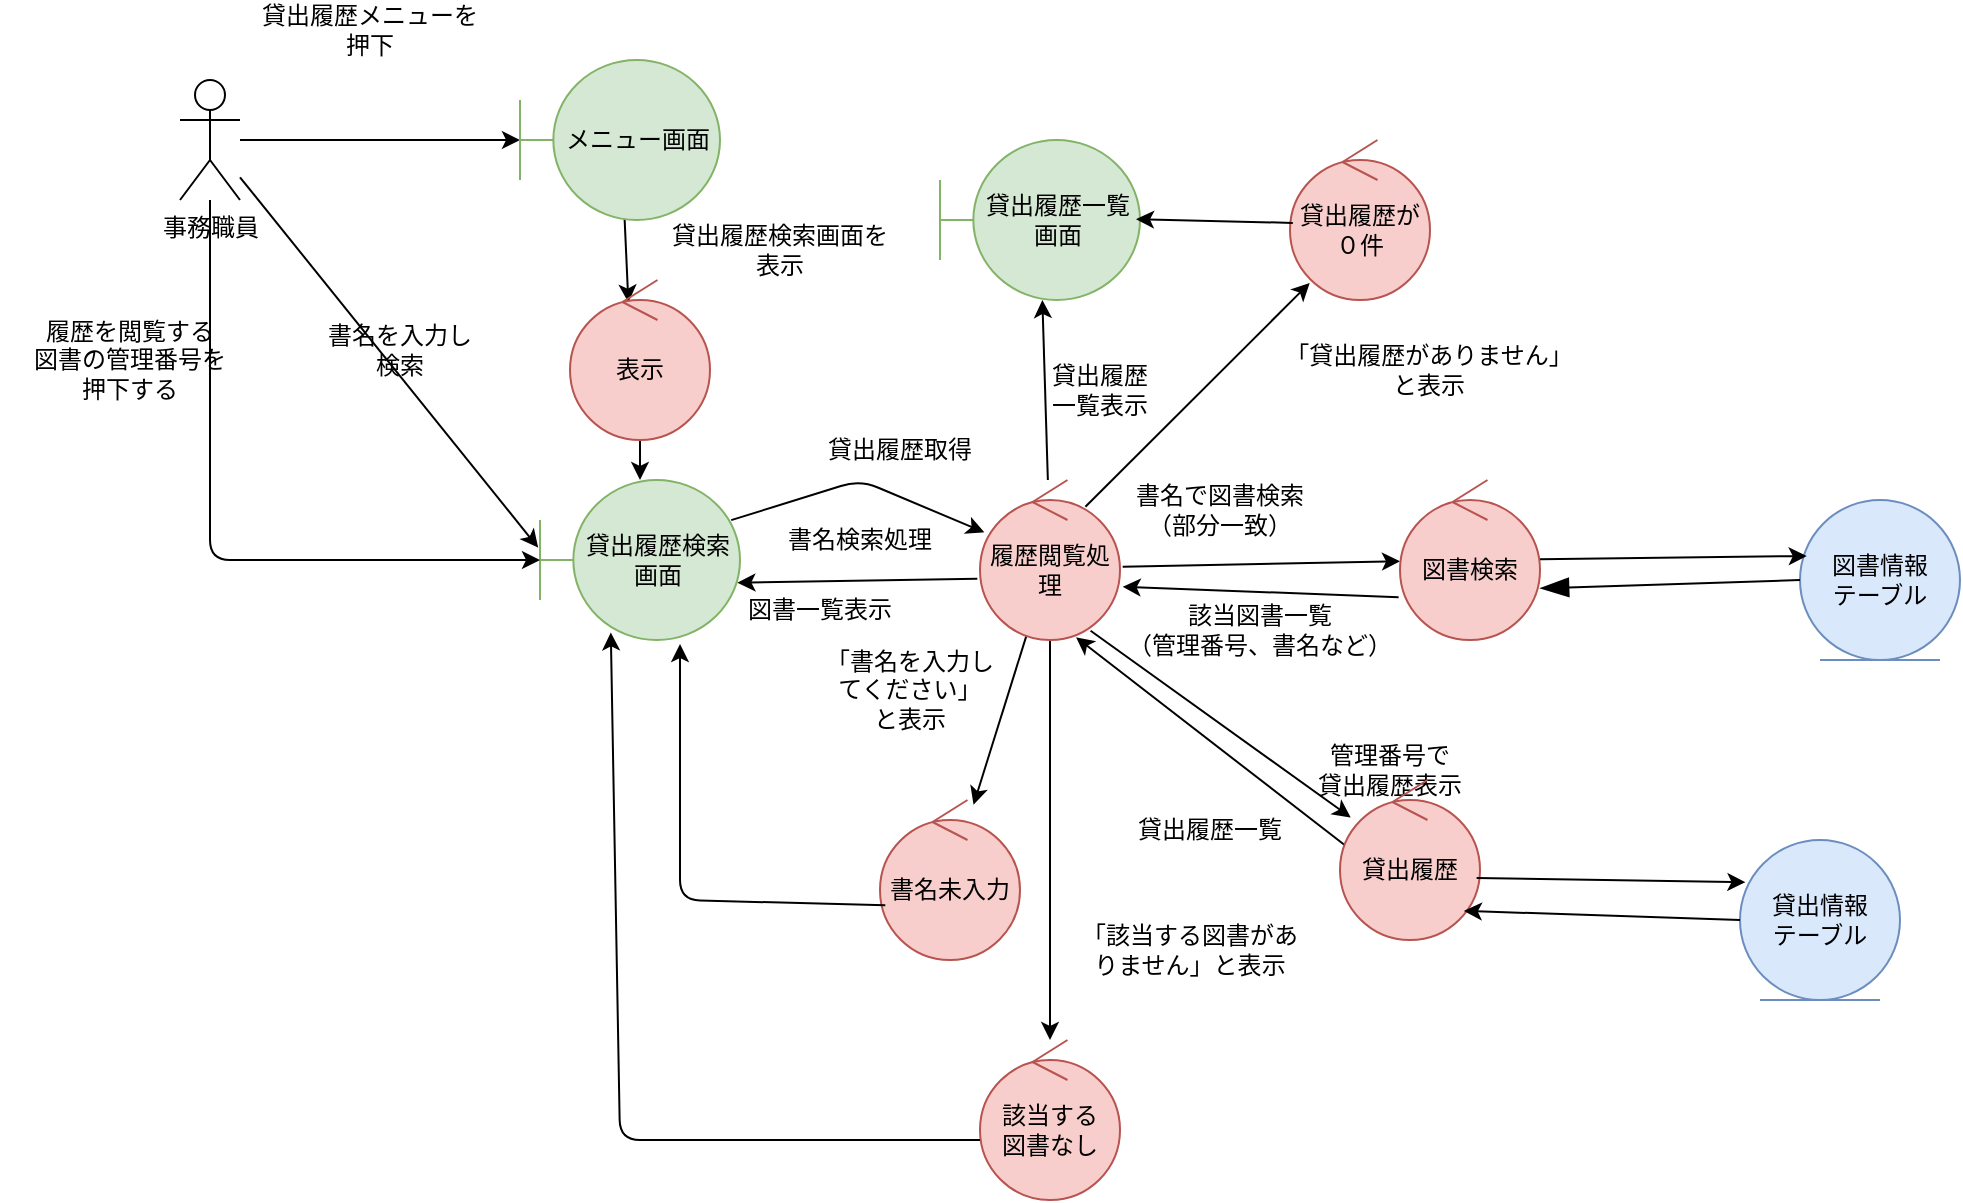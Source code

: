 <mxfile>
    <diagram id="jacj8VaNtq4-BNi4eWrG" name="ページ1">
        <mxGraphModel dx="3313" dy="698" grid="1" gridSize="10" guides="1" tooltips="1" connect="1" arrows="1" fold="1" page="1" pageScale="1" pageWidth="1600" pageHeight="1200" math="0" shadow="0">
            <root>
                <mxCell id="0"/>
                <mxCell id="1" parent="0"/>
                <mxCell id="4" value="" style="edgeStyle=none;html=1;" parent="1" source="2" target="3" edge="1">
                    <mxGeometry relative="1" as="geometry"/>
                </mxCell>
                <mxCell id="2" value="事務職員" style="shape=umlActor;verticalLabelPosition=bottom;verticalAlign=top;html=1;" parent="1" vertex="1">
                    <mxGeometry x="70" y="130" width="30" height="60" as="geometry"/>
                </mxCell>
                <mxCell id="60" value="" style="edgeStyle=none;html=1;exitX=0.523;exitY=0.993;exitDx=0;exitDy=0;exitPerimeter=0;entryX=0.417;entryY=0.141;entryDx=0;entryDy=0;entryPerimeter=0;" edge="1" parent="1" source="3" target="59">
                    <mxGeometry relative="1" as="geometry"/>
                </mxCell>
                <mxCell id="3" value="メニュー画面" style="shape=umlBoundary;whiteSpace=wrap;html=1;fillColor=#d5e8d4;strokeColor=#82b366;" parent="1" vertex="1">
                    <mxGeometry x="240" y="120" width="100" height="80" as="geometry"/>
                </mxCell>
                <mxCell id="5" value="貸出履歴検索画面" style="shape=umlBoundary;whiteSpace=wrap;html=1;fillColor=#d5e8d4;strokeColor=#82b366;" parent="1" vertex="1">
                    <mxGeometry x="250" y="330" width="100" height="80" as="geometry"/>
                </mxCell>
                <mxCell id="6" value="貸出履歴一覧画面" style="shape=umlBoundary;whiteSpace=wrap;html=1;fillColor=#d5e8d4;strokeColor=#82b366;" parent="1" vertex="1">
                    <mxGeometry x="450" y="160" width="100" height="80" as="geometry"/>
                </mxCell>
                <mxCell id="7" value="貸出履歴メニューを押下" style="text;html=1;align=center;verticalAlign=middle;whiteSpace=wrap;rounded=0;" parent="1" vertex="1">
                    <mxGeometry x="110" y="90" width="110" height="30" as="geometry"/>
                </mxCell>
                <mxCell id="9" value="貸出履歴検索画面を表示" style="text;html=1;align=center;verticalAlign=middle;whiteSpace=wrap;rounded=0;" parent="1" vertex="1">
                    <mxGeometry x="310" y="200" width="120" height="30" as="geometry"/>
                </mxCell>
                <mxCell id="10" value="" style="endArrow=classic;html=1;entryX=-0.009;entryY=0.423;entryDx=0;entryDy=0;entryPerimeter=0;" parent="1" source="2" target="5" edge="1">
                    <mxGeometry width="50" height="50" relative="1" as="geometry">
                        <mxPoint x="160" y="240" as="sourcePoint"/>
                        <mxPoint x="147.14" y="265.788" as="targetPoint"/>
                    </mxGeometry>
                </mxCell>
                <mxCell id="11" value="書名を入力し検索" style="text;html=1;align=center;verticalAlign=middle;whiteSpace=wrap;rounded=0;" parent="1" vertex="1">
                    <mxGeometry x="140" y="250" width="80" height="30" as="geometry"/>
                </mxCell>
                <mxCell id="16" value="" style="edgeStyle=none;html=1;" parent="1" source="12" target="15" edge="1">
                    <mxGeometry relative="1" as="geometry">
                        <Array as="points"/>
                    </mxGeometry>
                </mxCell>
                <mxCell id="25" value="" style="edgeStyle=none;html=1;" parent="1" source="12" target="24" edge="1">
                    <mxGeometry relative="1" as="geometry"/>
                </mxCell>
                <mxCell id="38" value="" style="edgeStyle=none;html=1;" parent="1" source="12" target="6" edge="1">
                    <mxGeometry relative="1" as="geometry"/>
                </mxCell>
                <mxCell id="12" value="履歴閲覧処理" style="ellipse;shape=umlControl;whiteSpace=wrap;html=1;fillColor=#f8cecc;strokeColor=#b85450;" parent="1" vertex="1">
                    <mxGeometry x="470" y="330" width="70" height="80" as="geometry"/>
                </mxCell>
                <mxCell id="15" value="書名未入力" style="ellipse;shape=umlControl;whiteSpace=wrap;html=1;fillColor=#f8cecc;strokeColor=#b85450;" parent="1" vertex="1">
                    <mxGeometry x="420" y="490" width="70" height="80" as="geometry"/>
                </mxCell>
                <mxCell id="18" value="図書情報&lt;div&gt;テーブル&lt;/div&gt;" style="ellipse;shape=umlEntity;whiteSpace=wrap;html=1;fillColor=#dae8fc;strokeColor=#6c8ebf;" parent="1" vertex="1">
                    <mxGeometry x="880" y="340" width="80" height="80" as="geometry"/>
                </mxCell>
                <mxCell id="19" value="" style="edgeStyle=none;html=1;exitX=1.019;exitY=0.542;exitDx=0;exitDy=0;exitPerimeter=0;" parent="1" source="12" target="71" edge="1">
                    <mxGeometry relative="1" as="geometry">
                        <mxPoint x="505" y="418" as="sourcePoint"/>
                        <mxPoint x="495" y="452" as="targetPoint"/>
                    </mxGeometry>
                </mxCell>
                <mxCell id="20" value="書名で図書検索（部分一致）" style="text;html=1;align=center;verticalAlign=middle;whiteSpace=wrap;rounded=0;" parent="1" vertex="1">
                    <mxGeometry x="540" y="330" width="100" height="30" as="geometry"/>
                </mxCell>
                <mxCell id="21" value="" style="endArrow=classic;html=1;exitX=-0.01;exitY=0.733;exitDx=0;exitDy=0;entryX=1.019;entryY=0.667;entryDx=0;entryDy=0;entryPerimeter=0;exitPerimeter=0;" parent="1" source="71" target="12" edge="1">
                    <mxGeometry width="50" height="50" relative="1" as="geometry">
                        <mxPoint x="610" y="400" as="sourcePoint"/>
                        <mxPoint x="550" y="380" as="targetPoint"/>
                    </mxGeometry>
                </mxCell>
                <mxCell id="22" value="該当図書一覧&lt;div&gt;（管理番号、書名など）&lt;/div&gt;" style="text;html=1;align=center;verticalAlign=middle;whiteSpace=wrap;rounded=0;" parent="1" vertex="1">
                    <mxGeometry x="540" y="390" width="140" height="30" as="geometry"/>
                </mxCell>
                <mxCell id="23" value="「書名を入力してください」&lt;div&gt;と表示&lt;/div&gt;" style="text;html=1;align=center;verticalAlign=middle;whiteSpace=wrap;rounded=0;" parent="1" vertex="1">
                    <mxGeometry x="390" y="420" width="90" height="30" as="geometry"/>
                </mxCell>
                <mxCell id="24" value="該当する&lt;div&gt;図書なし&lt;/div&gt;" style="ellipse;shape=umlControl;whiteSpace=wrap;html=1;fillColor=#f8cecc;strokeColor=#b85450;" parent="1" vertex="1">
                    <mxGeometry x="470" y="610" width="70" height="80" as="geometry"/>
                </mxCell>
                <mxCell id="26" value="「該当する図書がありません」と表示" style="text;html=1;align=center;verticalAlign=middle;whiteSpace=wrap;rounded=0;" parent="1" vertex="1">
                    <mxGeometry x="520" y="550" width="110" height="30" as="geometry"/>
                </mxCell>
                <mxCell id="27" value="" style="endArrow=classic;html=1;entryX=0.354;entryY=0.953;entryDx=0;entryDy=0;entryPerimeter=0;exitX=0;exitY=0.625;exitDx=0;exitDy=0;exitPerimeter=0;" parent="1" source="24" target="5" edge="1">
                    <mxGeometry width="50" height="50" relative="1" as="geometry">
                        <mxPoint x="690" y="500" as="sourcePoint"/>
                        <mxPoint x="740" y="450" as="targetPoint"/>
                        <Array as="points">
                            <mxPoint x="290" y="660"/>
                        </Array>
                    </mxGeometry>
                </mxCell>
                <mxCell id="28" value="" style="endArrow=classic;html=1;exitX=0.038;exitY=0.658;exitDx=0;exitDy=0;exitPerimeter=0;entryX=0.7;entryY=1.025;entryDx=0;entryDy=0;entryPerimeter=0;" parent="1" source="15" target="5" edge="1">
                    <mxGeometry width="50" height="50" relative="1" as="geometry">
                        <mxPoint x="440" y="560" as="sourcePoint"/>
                        <mxPoint x="332" y="441" as="targetPoint"/>
                        <Array as="points">
                            <mxPoint x="320" y="540"/>
                        </Array>
                    </mxGeometry>
                </mxCell>
                <mxCell id="29" value="" style="endArrow=classic;html=1;exitX=-0.019;exitY=0.617;exitDx=0;exitDy=0;exitPerimeter=0;entryX=0.987;entryY=0.642;entryDx=0;entryDy=0;entryPerimeter=0;" parent="1" source="12" target="5" edge="1">
                    <mxGeometry width="50" height="50" relative="1" as="geometry">
                        <mxPoint x="690" y="500" as="sourcePoint"/>
                        <mxPoint x="740" y="450" as="targetPoint"/>
                    </mxGeometry>
                </mxCell>
                <mxCell id="30" value="図書一覧表示" style="text;html=1;align=center;verticalAlign=middle;whiteSpace=wrap;rounded=0;" parent="1" vertex="1">
                    <mxGeometry x="340" y="380" width="100" height="30" as="geometry"/>
                </mxCell>
                <mxCell id="31" value="&lt;font style=&quot;color: rgb(0, 0, 0);&quot;&gt;履歴を閲覧する&lt;/font&gt;&lt;div&gt;&lt;font style=&quot;color: rgb(0, 0, 0);&quot;&gt;図書の管理番号を&lt;/font&gt;&lt;/div&gt;&lt;div&gt;&lt;font style=&quot;color: rgb(0, 0, 0);&quot;&gt;押下する&lt;/font&gt;&lt;/div&gt;" style="text;html=1;align=center;verticalAlign=middle;whiteSpace=wrap;rounded=0;fillColor=none;fontColor=#FF3333;strokeColor=none;" parent="1" vertex="1">
                    <mxGeometry x="-20" y="255" width="130" height="30" as="geometry"/>
                </mxCell>
                <mxCell id="32" value="&lt;font style=&quot;color: rgb(0, 0, 0);&quot;&gt;貸出履歴取得&lt;/font&gt;" style="text;html=1;align=center;verticalAlign=middle;whiteSpace=wrap;rounded=0;fillColor=none;fontColor=#333333;strokeColor=none;" parent="1" vertex="1">
                    <mxGeometry x="385" y="300" width="90" height="30" as="geometry"/>
                </mxCell>
                <mxCell id="33" value="貸出情報&lt;div&gt;テーブル&lt;/div&gt;" style="ellipse;shape=umlEntity;whiteSpace=wrap;html=1;fillColor=#dae8fc;strokeColor=#6c8ebf;" parent="1" vertex="1">
                    <mxGeometry x="850" y="510" width="80" height="80" as="geometry"/>
                </mxCell>
                <mxCell id="34" value="" style="endArrow=classic;html=1;exitX=0.79;exitY=0.942;exitDx=0;exitDy=0;exitPerimeter=0;" parent="1" source="12" target="70" edge="1">
                    <mxGeometry width="50" height="50" relative="1" as="geometry">
                        <mxPoint x="460" y="510" as="sourcePoint"/>
                        <mxPoint x="510" y="460" as="targetPoint"/>
                    </mxGeometry>
                </mxCell>
                <mxCell id="35" value="&lt;font style=&quot;color: rgb(0, 0, 0);&quot;&gt;管理番号で&lt;/font&gt;&lt;div&gt;&lt;font style=&quot;color: rgb(0, 0, 0);&quot;&gt;貸出履歴表示&lt;/font&gt;&lt;/div&gt;" style="text;html=1;align=center;verticalAlign=middle;whiteSpace=wrap;rounded=0;fontColor=#FF3333;" parent="1" vertex="1">
                    <mxGeometry x="630" y="460" width="90" height="30" as="geometry"/>
                </mxCell>
                <mxCell id="36" value="" style="endArrow=classic;html=1;entryX=0.686;entryY=0.983;entryDx=0;entryDy=0;entryPerimeter=0;exitX=0.086;exitY=0.442;exitDx=0;exitDy=0;exitPerimeter=0;" parent="1" source="70" target="12" edge="1">
                    <mxGeometry width="50" height="50" relative="1" as="geometry">
                        <mxPoint x="520" y="510" as="sourcePoint"/>
                        <mxPoint x="570" y="460" as="targetPoint"/>
                    </mxGeometry>
                </mxCell>
                <mxCell id="37" value="&lt;font style=&quot;color: rgb(0, 0, 0);&quot;&gt;貸出履歴一覧&lt;/font&gt;" style="text;html=1;align=center;verticalAlign=middle;whiteSpace=wrap;rounded=0;fontColor=#FF3333;" parent="1" vertex="1">
                    <mxGeometry x="540" y="490" width="90" height="30" as="geometry"/>
                </mxCell>
                <mxCell id="39" value="貸出履歴一覧表示" style="text;html=1;align=center;verticalAlign=middle;whiteSpace=wrap;rounded=0;fontColor=#000000;" parent="1" vertex="1">
                    <mxGeometry x="500" y="270" width="60" height="30" as="geometry"/>
                </mxCell>
                <mxCell id="40" value="貸出履歴が０件" style="ellipse;shape=umlControl;whiteSpace=wrap;html=1;fillColor=#f8cecc;strokeColor=#b85450;" parent="1" vertex="1">
                    <mxGeometry x="625" y="160" width="70" height="80" as="geometry"/>
                </mxCell>
                <mxCell id="41" value="" style="endArrow=classic;html=1;exitX=0.753;exitY=0.167;exitDx=0;exitDy=0;exitPerimeter=0;entryX=0.141;entryY=0.893;entryDx=0;entryDy=0;entryPerimeter=0;" parent="1" source="12" target="40" edge="1">
                    <mxGeometry width="50" height="50" relative="1" as="geometry">
                        <mxPoint x="270" y="490" as="sourcePoint"/>
                        <mxPoint x="320" y="440" as="targetPoint"/>
                    </mxGeometry>
                </mxCell>
                <mxCell id="43" value="「貸出履歴がありません」&lt;div&gt;と表示&lt;/div&gt;" style="text;html=1;align=center;verticalAlign=middle;whiteSpace=wrap;rounded=0;fontColor=#000000;" parent="1" vertex="1">
                    <mxGeometry x="609" y="260" width="171" height="30" as="geometry"/>
                </mxCell>
                <mxCell id="44" value="" style="endArrow=classic;html=1;exitX=0.02;exitY=0.518;exitDx=0;exitDy=0;exitPerimeter=0;entryX=0.98;entryY=0.495;entryDx=0;entryDy=0;entryPerimeter=0;" parent="1" source="40" target="6" edge="1">
                    <mxGeometry width="50" height="50" relative="1" as="geometry">
                        <mxPoint x="620" y="440" as="sourcePoint"/>
                        <mxPoint x="670" y="390" as="targetPoint"/>
                    </mxGeometry>
                </mxCell>
                <mxCell id="49" value="" style="edgeStyle=none;html=1;" edge="1" parent="1" source="5">
                    <mxGeometry relative="1" as="geometry">
                        <mxPoint x="350" y="370" as="sourcePoint"/>
                        <mxPoint x="350" y="362.5" as="targetPoint"/>
                    </mxGeometry>
                </mxCell>
                <mxCell id="50" value="" style="endArrow=classic;html=1;exitX=0.956;exitY=0.251;exitDx=0;exitDy=0;exitPerimeter=0;" edge="1" parent="1" source="5" target="12">
                    <mxGeometry width="50" height="50" relative="1" as="geometry">
                        <mxPoint x="280" y="480" as="sourcePoint"/>
                        <mxPoint x="330" y="430" as="targetPoint"/>
                        <Array as="points">
                            <mxPoint x="410" y="330"/>
                        </Array>
                    </mxGeometry>
                </mxCell>
                <mxCell id="51" value="書名検索処理" style="text;html=1;align=center;verticalAlign=middle;whiteSpace=wrap;rounded=0;" vertex="1" parent="1">
                    <mxGeometry x="360" y="350" width="100" height="20" as="geometry"/>
                </mxCell>
                <mxCell id="61" value="" style="edgeStyle=none;html=1;" edge="1" parent="1" source="59" target="5">
                    <mxGeometry relative="1" as="geometry">
                        <mxPoint x="290" y="320" as="targetPoint"/>
                    </mxGeometry>
                </mxCell>
                <mxCell id="59" value="表示" style="ellipse;shape=umlControl;whiteSpace=wrap;html=1;fillColor=#f8cecc;strokeColor=#b85450;" vertex="1" parent="1">
                    <mxGeometry x="265" y="230" width="70" height="80" as="geometry"/>
                </mxCell>
                <mxCell id="67" value="" style="edgeStyle=none;html=1;entryX=0;entryY=0.5;entryDx=0;entryDy=0;entryPerimeter=0;" edge="1" parent="1" source="2" target="5">
                    <mxGeometry relative="1" as="geometry">
                        <mxPoint x="200" y="360" as="sourcePoint"/>
                        <mxPoint x="100.01" y="355.04" as="targetPoint"/>
                        <Array as="points">
                            <mxPoint x="85" y="370"/>
                        </Array>
                    </mxGeometry>
                </mxCell>
                <mxCell id="70" value="貸出履歴" style="ellipse;shape=umlControl;whiteSpace=wrap;html=1;fillColor=#f8cecc;strokeColor=#b85450;" vertex="1" parent="1">
                    <mxGeometry x="650" y="480" width="70" height="80" as="geometry"/>
                </mxCell>
                <mxCell id="71" value="図書検索" style="ellipse;shape=umlControl;whiteSpace=wrap;html=1;fillColor=#f8cecc;strokeColor=#b85450;" vertex="1" parent="1">
                    <mxGeometry x="680" y="330" width="70" height="80" as="geometry"/>
                </mxCell>
                <mxCell id="75" style="edgeStyle=none;html=1;entryX=0.042;entryY=0.35;entryDx=0;entryDy=0;entryPerimeter=0;" edge="1" parent="1" source="71" target="18">
                    <mxGeometry relative="1" as="geometry">
                        <mxPoint x="880" y="380" as="sourcePoint"/>
                        <mxPoint x="760" y="380" as="targetPoint"/>
                        <Array as="points"/>
                    </mxGeometry>
                </mxCell>
                <mxCell id="77" value="" style="endArrow=blockThin;endFill=1;endSize=12;html=1;exitX=0;exitY=0.5;exitDx=0;exitDy=0;entryX=1.001;entryY=0.677;entryDx=0;entryDy=0;entryPerimeter=0;" edge="1" parent="1" source="18" target="71">
                    <mxGeometry width="160" relative="1" as="geometry">
                        <mxPoint x="620" y="370" as="sourcePoint"/>
                        <mxPoint x="780" y="410" as="targetPoint"/>
                    </mxGeometry>
                </mxCell>
                <mxCell id="78" value="" style="endArrow=classic;html=1;exitX=0.976;exitY=0.612;exitDx=0;exitDy=0;exitPerimeter=0;entryX=0.034;entryY=0.264;entryDx=0;entryDy=0;entryPerimeter=0;" edge="1" parent="1" source="70" target="33">
                    <mxGeometry width="50" height="50" relative="1" as="geometry">
                        <mxPoint x="727" y="550" as="sourcePoint"/>
                        <mxPoint x="857" y="644" as="targetPoint"/>
                    </mxGeometry>
                </mxCell>
                <mxCell id="79" value="" style="endArrow=classic;html=1;entryX=0.885;entryY=0.818;entryDx=0;entryDy=0;entryPerimeter=0;exitX=0;exitY=0.5;exitDx=0;exitDy=0;" edge="1" parent="1" source="33" target="70">
                    <mxGeometry width="50" height="50" relative="1" as="geometry">
                        <mxPoint x="840" y="560" as="sourcePoint"/>
                        <mxPoint x="720" y="554" as="targetPoint"/>
                    </mxGeometry>
                </mxCell>
            </root>
        </mxGraphModel>
    </diagram>
</mxfile>